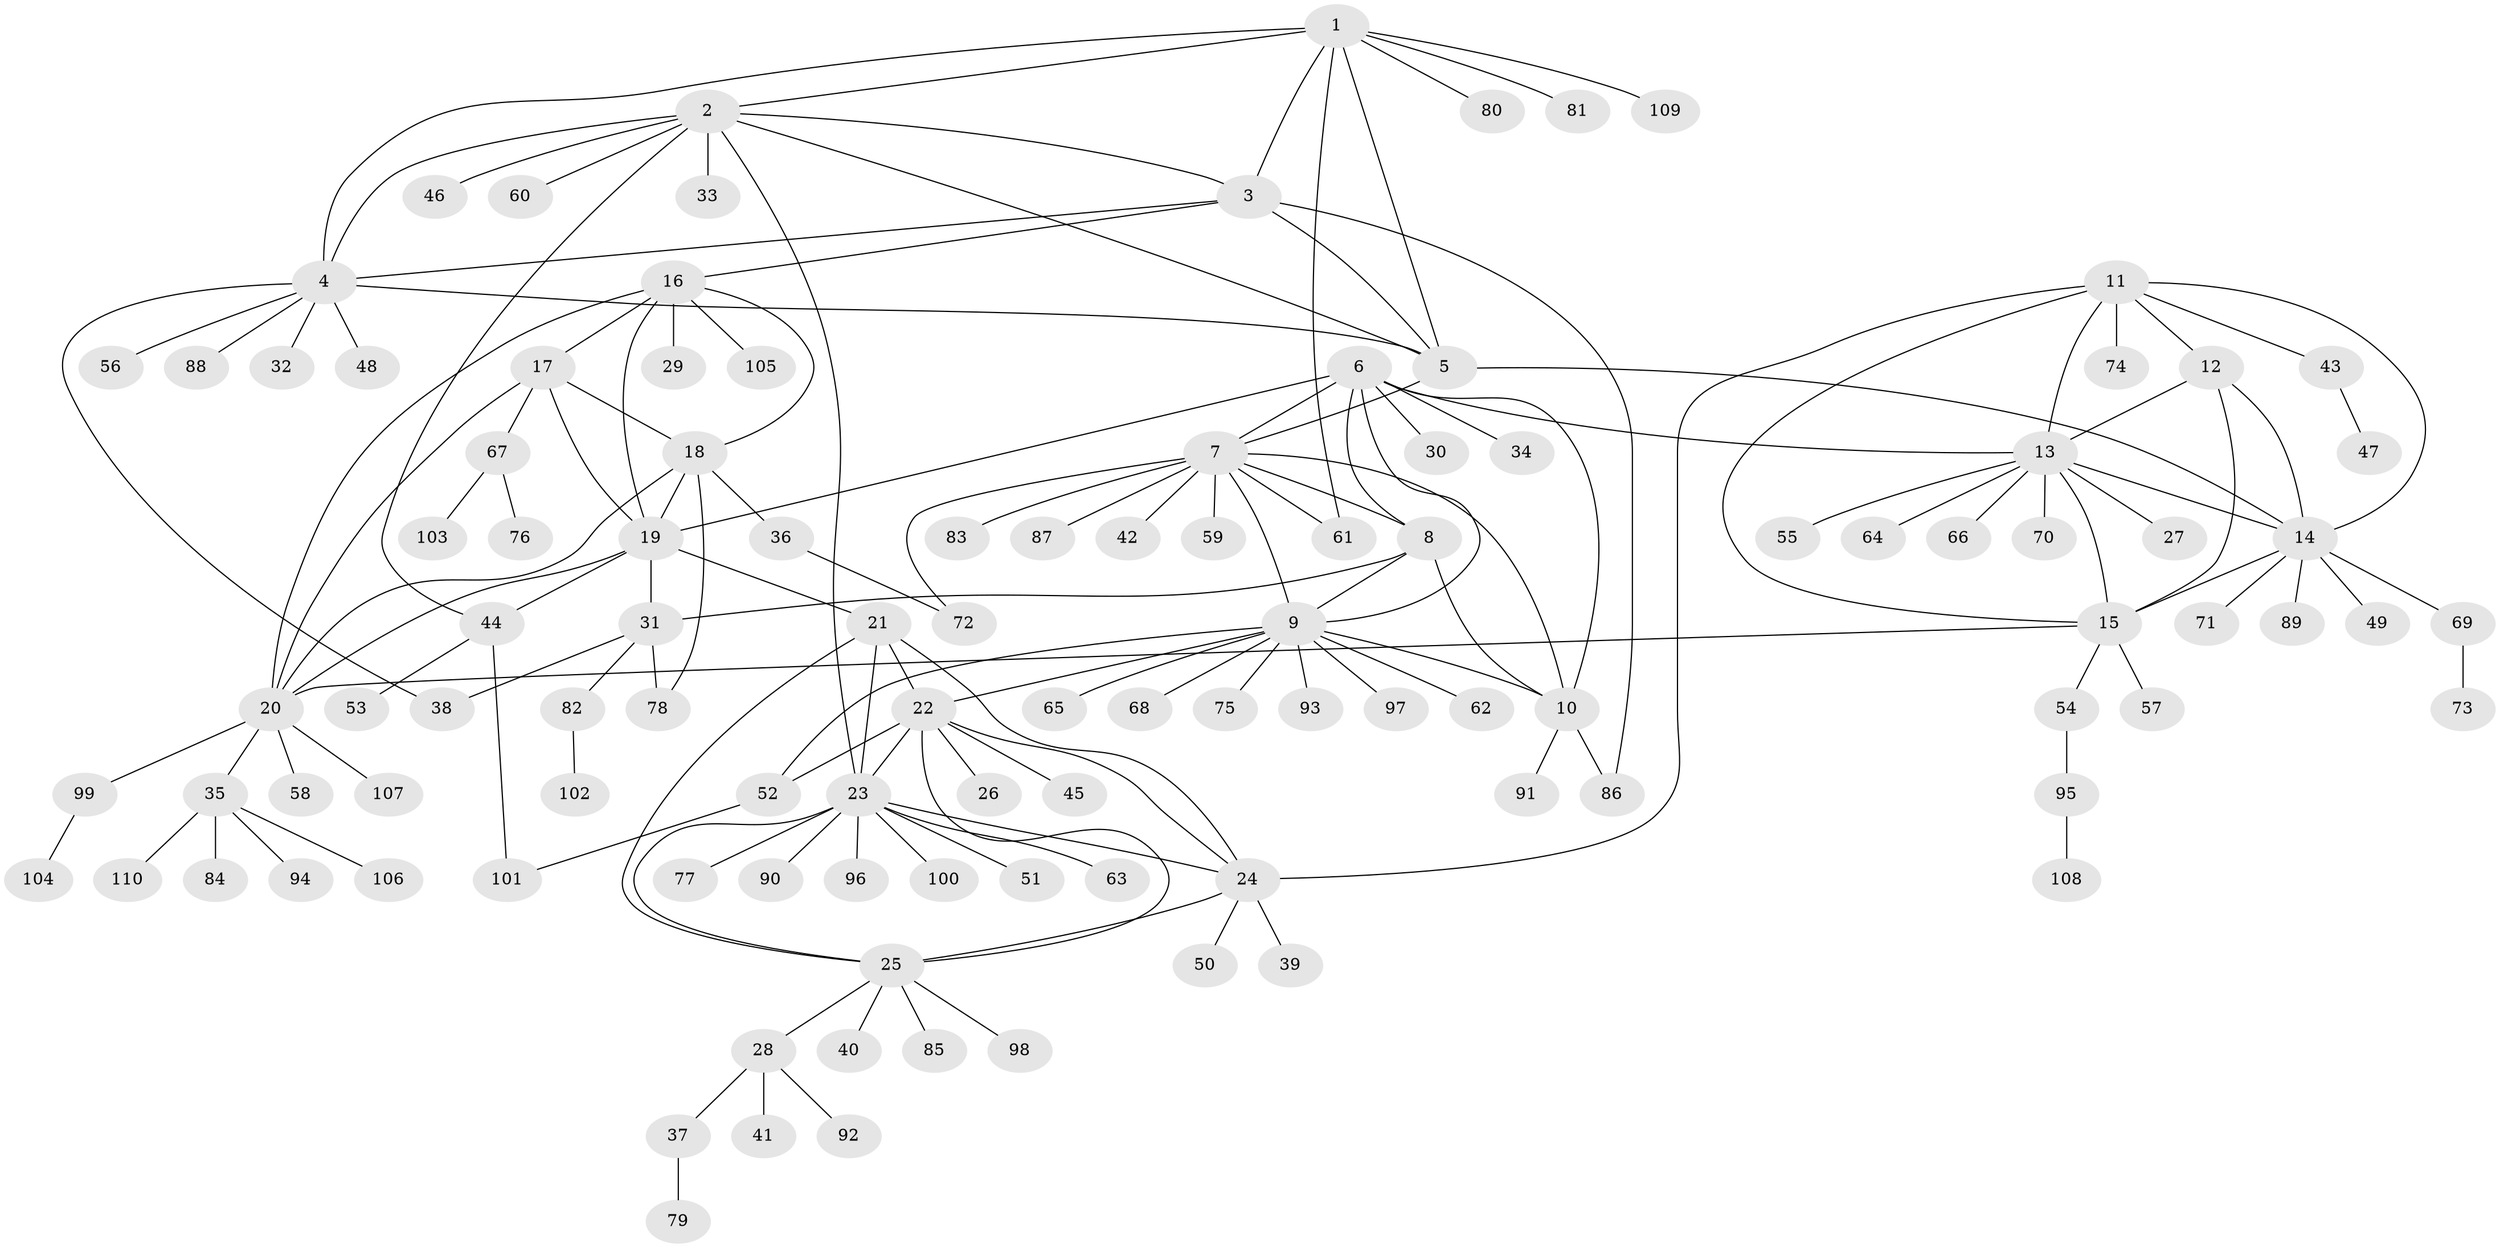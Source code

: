// coarse degree distribution, {12: 0.011764705882352941, 9: 0.03529411764705882, 7: 0.03529411764705882, 5: 0.03529411764705882, 8: 0.03529411764705882, 11: 0.011764705882352941, 4: 0.03529411764705882, 10: 0.011764705882352941, 14: 0.011764705882352941, 1: 0.6941176470588235, 2: 0.07058823529411765, 3: 0.011764705882352941}
// Generated by graph-tools (version 1.1) at 2025/24/03/03/25 07:24:09]
// undirected, 110 vertices, 154 edges
graph export_dot {
graph [start="1"]
  node [color=gray90,style=filled];
  1;
  2;
  3;
  4;
  5;
  6;
  7;
  8;
  9;
  10;
  11;
  12;
  13;
  14;
  15;
  16;
  17;
  18;
  19;
  20;
  21;
  22;
  23;
  24;
  25;
  26;
  27;
  28;
  29;
  30;
  31;
  32;
  33;
  34;
  35;
  36;
  37;
  38;
  39;
  40;
  41;
  42;
  43;
  44;
  45;
  46;
  47;
  48;
  49;
  50;
  51;
  52;
  53;
  54;
  55;
  56;
  57;
  58;
  59;
  60;
  61;
  62;
  63;
  64;
  65;
  66;
  67;
  68;
  69;
  70;
  71;
  72;
  73;
  74;
  75;
  76;
  77;
  78;
  79;
  80;
  81;
  82;
  83;
  84;
  85;
  86;
  87;
  88;
  89;
  90;
  91;
  92;
  93;
  94;
  95;
  96;
  97;
  98;
  99;
  100;
  101;
  102;
  103;
  104;
  105;
  106;
  107;
  108;
  109;
  110;
  1 -- 2;
  1 -- 3;
  1 -- 4;
  1 -- 5;
  1 -- 61;
  1 -- 80;
  1 -- 81;
  1 -- 109;
  2 -- 3;
  2 -- 4;
  2 -- 5;
  2 -- 23;
  2 -- 33;
  2 -- 44;
  2 -- 46;
  2 -- 60;
  3 -- 4;
  3 -- 5;
  3 -- 16;
  3 -- 86;
  4 -- 5;
  4 -- 32;
  4 -- 38;
  4 -- 48;
  4 -- 56;
  4 -- 88;
  5 -- 7;
  5 -- 14;
  6 -- 7;
  6 -- 8;
  6 -- 9;
  6 -- 10;
  6 -- 13;
  6 -- 19;
  6 -- 30;
  6 -- 34;
  7 -- 8;
  7 -- 9;
  7 -- 10;
  7 -- 42;
  7 -- 59;
  7 -- 61;
  7 -- 72;
  7 -- 83;
  7 -- 87;
  8 -- 9;
  8 -- 10;
  8 -- 31;
  9 -- 10;
  9 -- 22;
  9 -- 52;
  9 -- 62;
  9 -- 65;
  9 -- 68;
  9 -- 75;
  9 -- 93;
  9 -- 97;
  10 -- 86;
  10 -- 91;
  11 -- 12;
  11 -- 13;
  11 -- 14;
  11 -- 15;
  11 -- 24;
  11 -- 43;
  11 -- 74;
  12 -- 13;
  12 -- 14;
  12 -- 15;
  13 -- 14;
  13 -- 15;
  13 -- 27;
  13 -- 55;
  13 -- 64;
  13 -- 66;
  13 -- 70;
  14 -- 15;
  14 -- 49;
  14 -- 69;
  14 -- 71;
  14 -- 89;
  15 -- 20;
  15 -- 54;
  15 -- 57;
  16 -- 17;
  16 -- 18;
  16 -- 19;
  16 -- 20;
  16 -- 29;
  16 -- 105;
  17 -- 18;
  17 -- 19;
  17 -- 20;
  17 -- 67;
  18 -- 19;
  18 -- 20;
  18 -- 36;
  18 -- 78;
  19 -- 20;
  19 -- 21;
  19 -- 31;
  19 -- 44;
  20 -- 35;
  20 -- 58;
  20 -- 99;
  20 -- 107;
  21 -- 22;
  21 -- 23;
  21 -- 24;
  21 -- 25;
  22 -- 23;
  22 -- 24;
  22 -- 25;
  22 -- 26;
  22 -- 45;
  22 -- 52;
  23 -- 24;
  23 -- 25;
  23 -- 51;
  23 -- 63;
  23 -- 77;
  23 -- 90;
  23 -- 96;
  23 -- 100;
  24 -- 25;
  24 -- 39;
  24 -- 50;
  25 -- 28;
  25 -- 40;
  25 -- 85;
  25 -- 98;
  28 -- 37;
  28 -- 41;
  28 -- 92;
  31 -- 38;
  31 -- 78;
  31 -- 82;
  35 -- 84;
  35 -- 94;
  35 -- 106;
  35 -- 110;
  36 -- 72;
  37 -- 79;
  43 -- 47;
  44 -- 53;
  44 -- 101;
  52 -- 101;
  54 -- 95;
  67 -- 76;
  67 -- 103;
  69 -- 73;
  82 -- 102;
  95 -- 108;
  99 -- 104;
}
